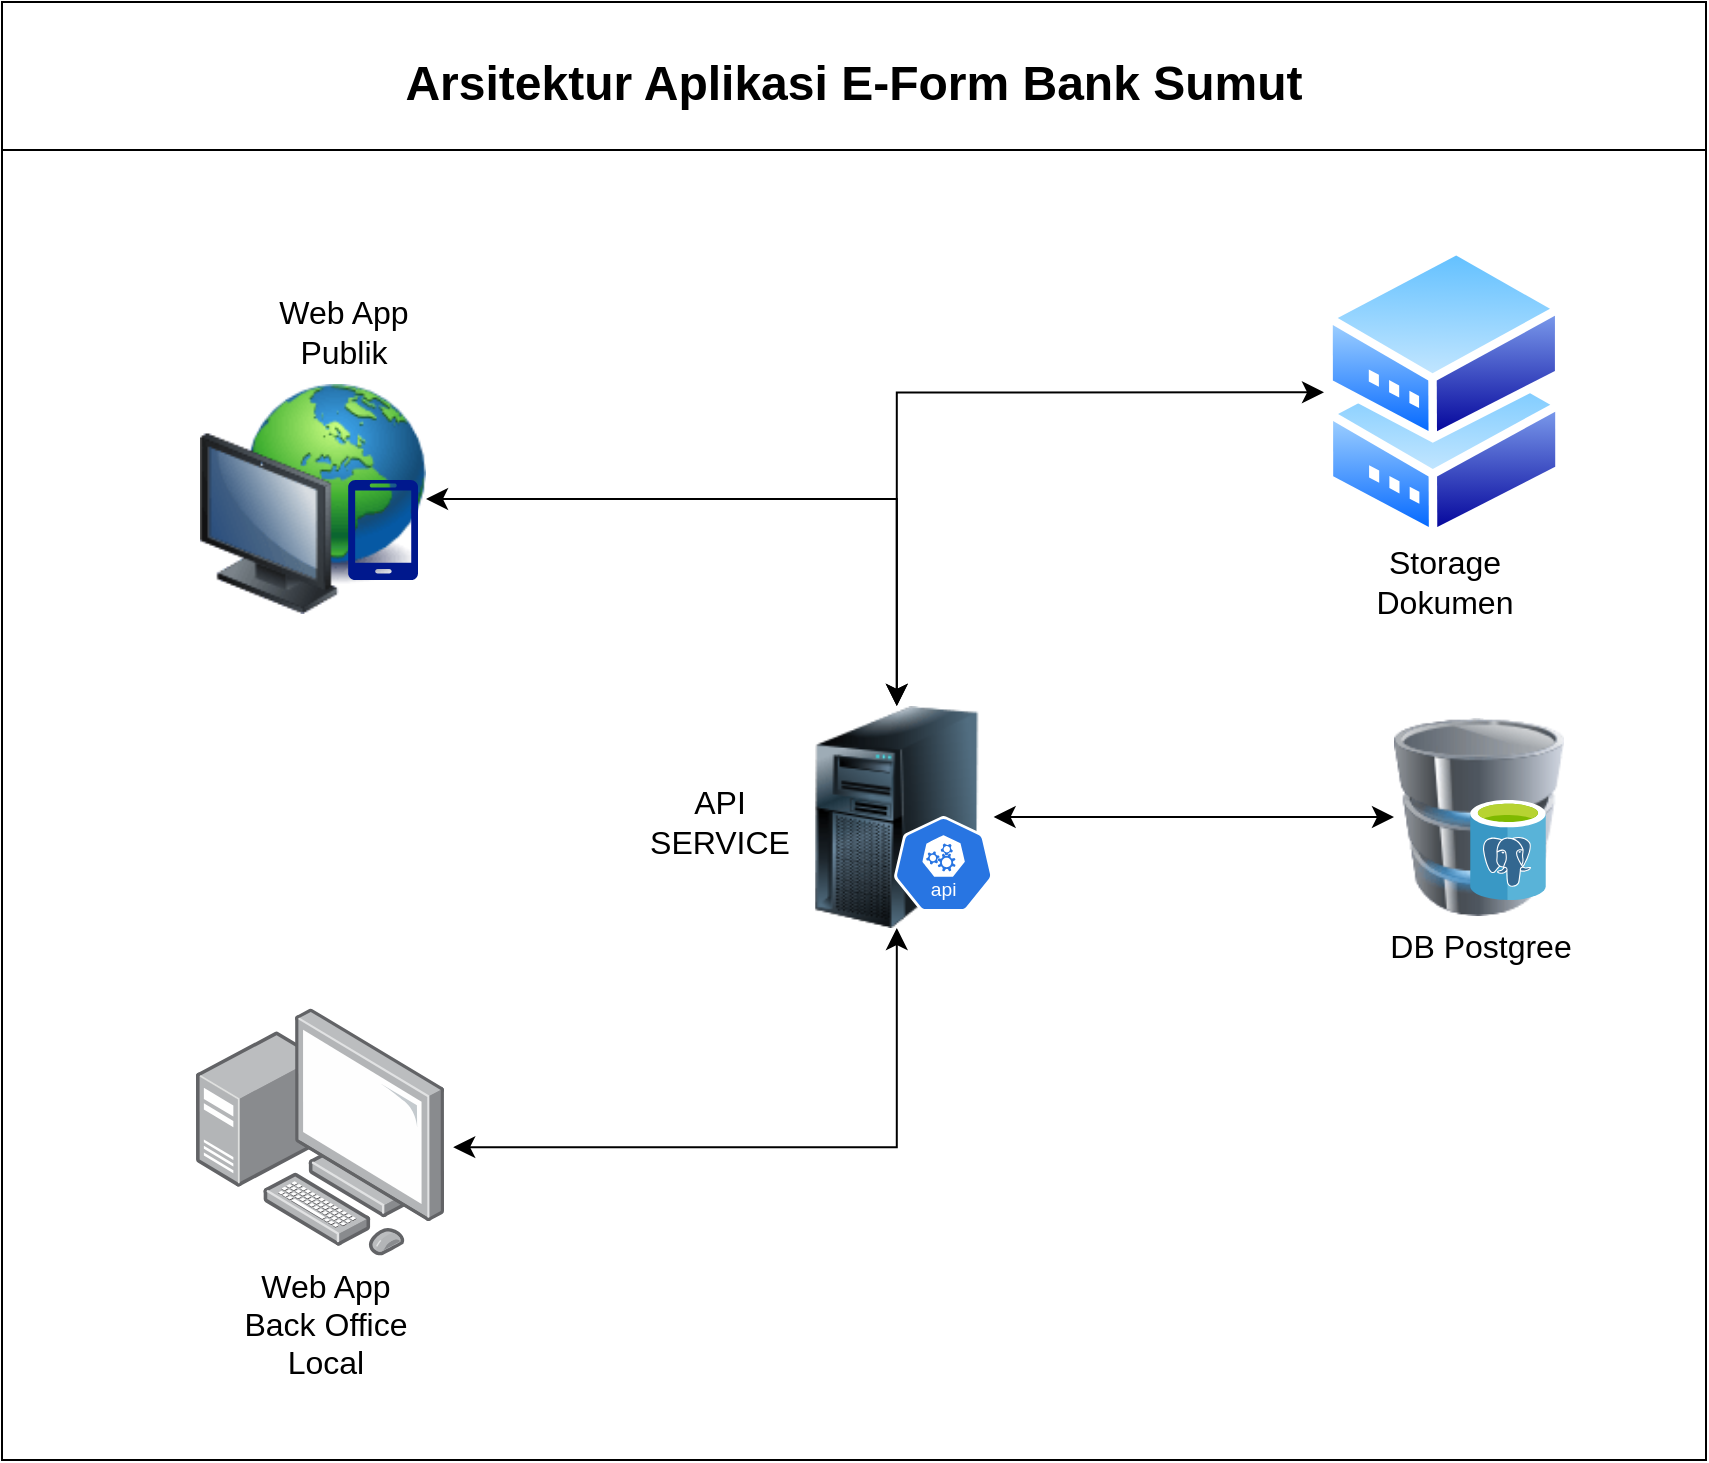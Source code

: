 <mxfile version="23.1.1" type="github">
  <diagram name="Halaman-1" id="64se9kTdfbIO6P_SXvsD">
    <mxGraphModel dx="1657" dy="1506" grid="0" gridSize="10" guides="1" tooltips="1" connect="1" arrows="1" fold="1" page="0" pageScale="1" pageWidth="1169" pageHeight="827" math="0" shadow="0">
      <root>
        <mxCell id="0" />
        <mxCell id="1" parent="0" />
        <mxCell id="z9q5Gfi1wUlusJ5m4mx--37" value="Arsitektur Aplikasi E-Form Bank Sumut" style="shape=table;startSize=74;container=1;collapsible=0;childLayout=tableLayout;fontSize=24;fontStyle=1;spacingTop=2;" vertex="1" parent="1">
          <mxGeometry x="-147" y="-750" width="852" height="729" as="geometry" />
        </mxCell>
        <mxCell id="z9q5Gfi1wUlusJ5m4mx--38" value="" style="shape=tableRow;horizontal=0;startSize=0;swimlaneHead=0;swimlaneBody=0;strokeColor=inherit;top=0;left=0;bottom=0;right=0;collapsible=0;dropTarget=0;fillColor=none;points=[[0,0.5],[1,0.5]];portConstraint=eastwest;fontSize=16;" vertex="1" parent="z9q5Gfi1wUlusJ5m4mx--37">
          <mxGeometry y="74" width="852" height="655" as="geometry" />
        </mxCell>
        <mxCell id="z9q5Gfi1wUlusJ5m4mx--39" value="" style="shape=partialRectangle;html=1;whiteSpace=wrap;connectable=0;strokeColor=inherit;overflow=hidden;fillColor=none;top=0;left=0;bottom=0;right=0;pointerEvents=1;fontSize=16;" vertex="1" parent="z9q5Gfi1wUlusJ5m4mx--38">
          <mxGeometry width="852" height="655" as="geometry">
            <mxRectangle width="852" height="655" as="alternateBounds" />
          </mxGeometry>
        </mxCell>
        <mxCell id="vC1r9cS1ptpjQUJuSfFv-23" value="" style="image;points=[];aspect=fixed;html=1;align=center;shadow=0;dashed=0;image=img/lib/allied_telesis/computer_and_terminals/Personal_Computer_with_Server.svg;fontSize=16;" parent="1" vertex="1">
          <mxGeometry x="-50" y="-247" width="124" height="124" as="geometry" />
        </mxCell>
        <mxCell id="z9q5Gfi1wUlusJ5m4mx--1" value="" style="image;html=1;image=img/lib/clip_art/computers/Server_Tower_128x128.png;fontSize=16;flipH=1;aspect=fixed;" vertex="1" parent="1">
          <mxGeometry x="252" y="-398" width="96.81" height="111" as="geometry" />
        </mxCell>
        <mxCell id="z9q5Gfi1wUlusJ5m4mx--2" value="" style="image;html=1;image=img/lib/clip_art/computers/Network_128x128.png;fontSize=16;flipH=1;" vertex="1" parent="1">
          <mxGeometry x="-48" y="-566" width="113" height="129" as="geometry" />
        </mxCell>
        <mxCell id="vC1r9cS1ptpjQUJuSfFv-25" value="" style="image;html=1;image=img/lib/clip_art/computers/Database_128x128.png;fontSize=16;" parent="1" vertex="1">
          <mxGeometry x="549" y="-416" width="85" height="147" as="geometry" />
        </mxCell>
        <mxCell id="z9q5Gfi1wUlusJ5m4mx--6" value="" style="image;sketch=0;aspect=fixed;html=1;points=[];align=center;fontSize=12;image=img/lib/mscae/Azure_Database_for_PostgreSQL_servers.svg;" vertex="1" parent="1">
          <mxGeometry x="587" y="-351" width="38" height="50" as="geometry" />
        </mxCell>
        <mxCell id="z9q5Gfi1wUlusJ5m4mx--9" value="" style="sketch=0;aspect=fixed;pointerEvents=1;shadow=0;dashed=0;html=1;strokeColor=none;labelPosition=center;verticalLabelPosition=bottom;verticalAlign=top;align=center;fillColor=#00188D;shape=mxgraph.azure.mobile;fontSize=16;" vertex="1" parent="1">
          <mxGeometry x="26" y="-511" width="35" height="50" as="geometry" />
        </mxCell>
        <mxCell id="z9q5Gfi1wUlusJ5m4mx--11" style="edgeStyle=none;curved=1;rounded=0;orthogonalLoop=1;jettySize=auto;html=1;exitX=0;exitY=0.5;exitDx=0;exitDy=0;exitPerimeter=0;fontSize=12;startSize=8;endSize=8;" edge="1" parent="1" source="z9q5Gfi1wUlusJ5m4mx--9" target="z9q5Gfi1wUlusJ5m4mx--9">
          <mxGeometry relative="1" as="geometry" />
        </mxCell>
        <mxCell id="z9q5Gfi1wUlusJ5m4mx--17" value="Web App&lt;br&gt;Publik" style="text;html=1;strokeColor=none;fillColor=none;align=center;verticalAlign=middle;whiteSpace=wrap;rounded=0;fontSize=16;" vertex="1" parent="1">
          <mxGeometry x="-32" y="-616" width="112" height="61" as="geometry" />
        </mxCell>
        <mxCell id="z9q5Gfi1wUlusJ5m4mx--18" value="Web App&lt;br&gt;Back Office&lt;br&gt;Local" style="text;html=1;strokeColor=none;fillColor=none;align=center;verticalAlign=middle;whiteSpace=wrap;rounded=0;fontSize=16;" vertex="1" parent="1">
          <mxGeometry x="-48" y="-126" width="126" height="74" as="geometry" />
        </mxCell>
        <mxCell id="z9q5Gfi1wUlusJ5m4mx--19" value="API &lt;br&gt;SERVICE" style="text;html=1;strokeColor=none;fillColor=none;align=center;verticalAlign=middle;whiteSpace=wrap;rounded=0;fontSize=16;" vertex="1" parent="1">
          <mxGeometry x="153" y="-359" width="118" height="38" as="geometry" />
        </mxCell>
        <mxCell id="z9q5Gfi1wUlusJ5m4mx--21" value="DB Postgree" style="text;html=1;strokeColor=none;fillColor=none;align=center;verticalAlign=middle;whiteSpace=wrap;rounded=0;fontSize=16;" vertex="1" parent="1">
          <mxGeometry x="536.5" y="-295" width="111" height="34" as="geometry" />
        </mxCell>
        <mxCell id="z9q5Gfi1wUlusJ5m4mx--23" value="" style="endArrow=classic;startArrow=classic;html=1;rounded=0;fontSize=12;startSize=8;endSize=8;curved=1;exitX=0;exitY=0.5;exitDx=0;exitDy=0;entryX=1;entryY=0.5;entryDx=0;entryDy=0;" edge="1" parent="1" source="vC1r9cS1ptpjQUJuSfFv-25" target="z9q5Gfi1wUlusJ5m4mx--1">
          <mxGeometry width="50" height="50" relative="1" as="geometry">
            <mxPoint x="139" y="-304" as="sourcePoint" />
            <mxPoint x="342.879" y="-370.27" as="targetPoint" />
          </mxGeometry>
        </mxCell>
        <mxCell id="z9q5Gfi1wUlusJ5m4mx--24" value="" style="endArrow=classic;startArrow=classic;html=1;rounded=0;fontSize=12;startSize=8;endSize=8;exitX=1.037;exitY=0.561;exitDx=0;exitDy=0;exitPerimeter=0;entryX=0.5;entryY=1;entryDx=0;entryDy=0;edgeStyle=orthogonalEdgeStyle;" edge="1" parent="1" source="vC1r9cS1ptpjQUJuSfFv-23" target="z9q5Gfi1wUlusJ5m4mx--1">
          <mxGeometry width="50" height="50" relative="1" as="geometry">
            <mxPoint x="139" y="-304" as="sourcePoint" />
            <mxPoint x="189" y="-354" as="targetPoint" />
          </mxGeometry>
        </mxCell>
        <mxCell id="z9q5Gfi1wUlusJ5m4mx--25" value="" style="endArrow=classic;startArrow=classic;html=1;rounded=0;fontSize=12;startSize=8;endSize=8;exitX=1;exitY=0.5;exitDx=0;exitDy=0;entryX=0.5;entryY=0;entryDx=0;entryDy=0;edgeStyle=orthogonalEdgeStyle;" edge="1" parent="1" source="z9q5Gfi1wUlusJ5m4mx--2" target="z9q5Gfi1wUlusJ5m4mx--1">
          <mxGeometry width="50" height="50" relative="1" as="geometry">
            <mxPoint x="139" y="-304" as="sourcePoint" />
            <mxPoint x="189" y="-354" as="targetPoint" />
          </mxGeometry>
        </mxCell>
        <mxCell id="z9q5Gfi1wUlusJ5m4mx--27" value="" style="image;aspect=fixed;perimeter=ellipsePerimeter;html=1;align=center;shadow=0;dashed=0;spacingTop=3;image=img/lib/active_directory/shadowed_router.svg;fontSize=16;" vertex="1" parent="1">
          <mxGeometry x="514" y="-628" width="120" height="146.34" as="geometry" />
        </mxCell>
        <mxCell id="z9q5Gfi1wUlusJ5m4mx--28" value="" style="endArrow=classic;startArrow=classic;html=1;rounded=0;fontSize=12;startSize=8;endSize=8;exitX=0;exitY=0.5;exitDx=0;exitDy=0;entryX=0.5;entryY=0;entryDx=0;entryDy=0;edgeStyle=orthogonalEdgeStyle;" edge="1" parent="1" source="z9q5Gfi1wUlusJ5m4mx--27" target="z9q5Gfi1wUlusJ5m4mx--1">
          <mxGeometry width="50" height="50" relative="1" as="geometry">
            <mxPoint x="139" y="-304" as="sourcePoint" />
            <mxPoint x="189" y="-354" as="targetPoint" />
          </mxGeometry>
        </mxCell>
        <mxCell id="z9q5Gfi1wUlusJ5m4mx--29" value="Storage Dokumen" style="text;html=1;strokeColor=none;fillColor=none;align=center;verticalAlign=middle;whiteSpace=wrap;rounded=0;fontSize=16;" vertex="1" parent="1">
          <mxGeometry x="518.5" y="-477" width="111" height="34" as="geometry" />
        </mxCell>
        <mxCell id="z9q5Gfi1wUlusJ5m4mx--31" value="" style="aspect=fixed;sketch=0;html=1;dashed=0;whitespace=wrap;fillColor=#2875E2;strokeColor=#ffffff;points=[[0.005,0.63,0],[0.1,0.2,0],[0.9,0.2,0],[0.5,0,0],[0.995,0.63,0],[0.72,0.99,0],[0.5,1,0],[0.28,0.99,0]];shape=mxgraph.kubernetes.icon2;kubernetesLabel=1;prIcon=api;fontSize=16;" vertex="1" parent="1">
          <mxGeometry x="298.81" y="-343" width="50" height="48" as="geometry" />
        </mxCell>
      </root>
    </mxGraphModel>
  </diagram>
</mxfile>
